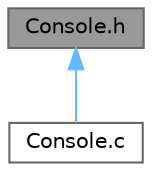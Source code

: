digraph "Console.h"
{
 // LATEX_PDF_SIZE
  bgcolor="transparent";
  edge [fontname=Helvetica,fontsize=10,labelfontname=Helvetica,labelfontsize=10];
  node [fontname=Helvetica,fontsize=10,shape=box,height=0.2,width=0.4];
  Node1 [id="Node000001",label="Console.h",height=0.2,width=0.4,color="gray40", fillcolor="grey60", style="filled", fontcolor="black",tooltip="Console Interface for STM32F407VGT6."];
  Node1 -> Node2 [id="edge1_Node000001_Node000002",dir="back",color="steelblue1",style="solid",tooltip=" "];
  Node2 [id="Node000002",label="Console.c",height=0.2,width=0.4,color="grey40", fillcolor="white", style="filled",URL="$_console_8c_source.html",tooltip=" "];
}
